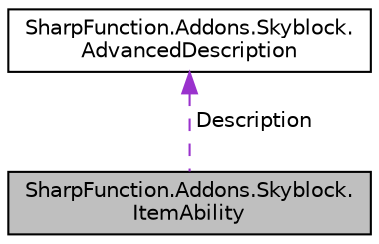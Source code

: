 digraph "SharpFunction.Addons.Skyblock.ItemAbility"
{
 // LATEX_PDF_SIZE
  edge [fontname="Helvetica",fontsize="10",labelfontname="Helvetica",labelfontsize="10"];
  node [fontname="Helvetica",fontsize="10",shape=record];
  Node1 [label="SharpFunction.Addons.Skyblock.\lItemAbility",height=0.2,width=0.4,color="black", fillcolor="grey75", style="filled", fontcolor="black",tooltip="Represents incapsulated item ability"];
  Node2 -> Node1 [dir="back",color="darkorchid3",fontsize="10",style="dashed",label=" Description" ,fontname="Helvetica"];
  Node2 [label="SharpFunction.Addons.Skyblock.\lAdvancedDescription",height=0.2,width=0.4,color="black", fillcolor="white", style="filled",URL="$class_sharp_function_1_1_addons_1_1_skyblock_1_1_advanced_description.html",tooltip="Represents description of ability containing multiple super raw text lines"];
}
